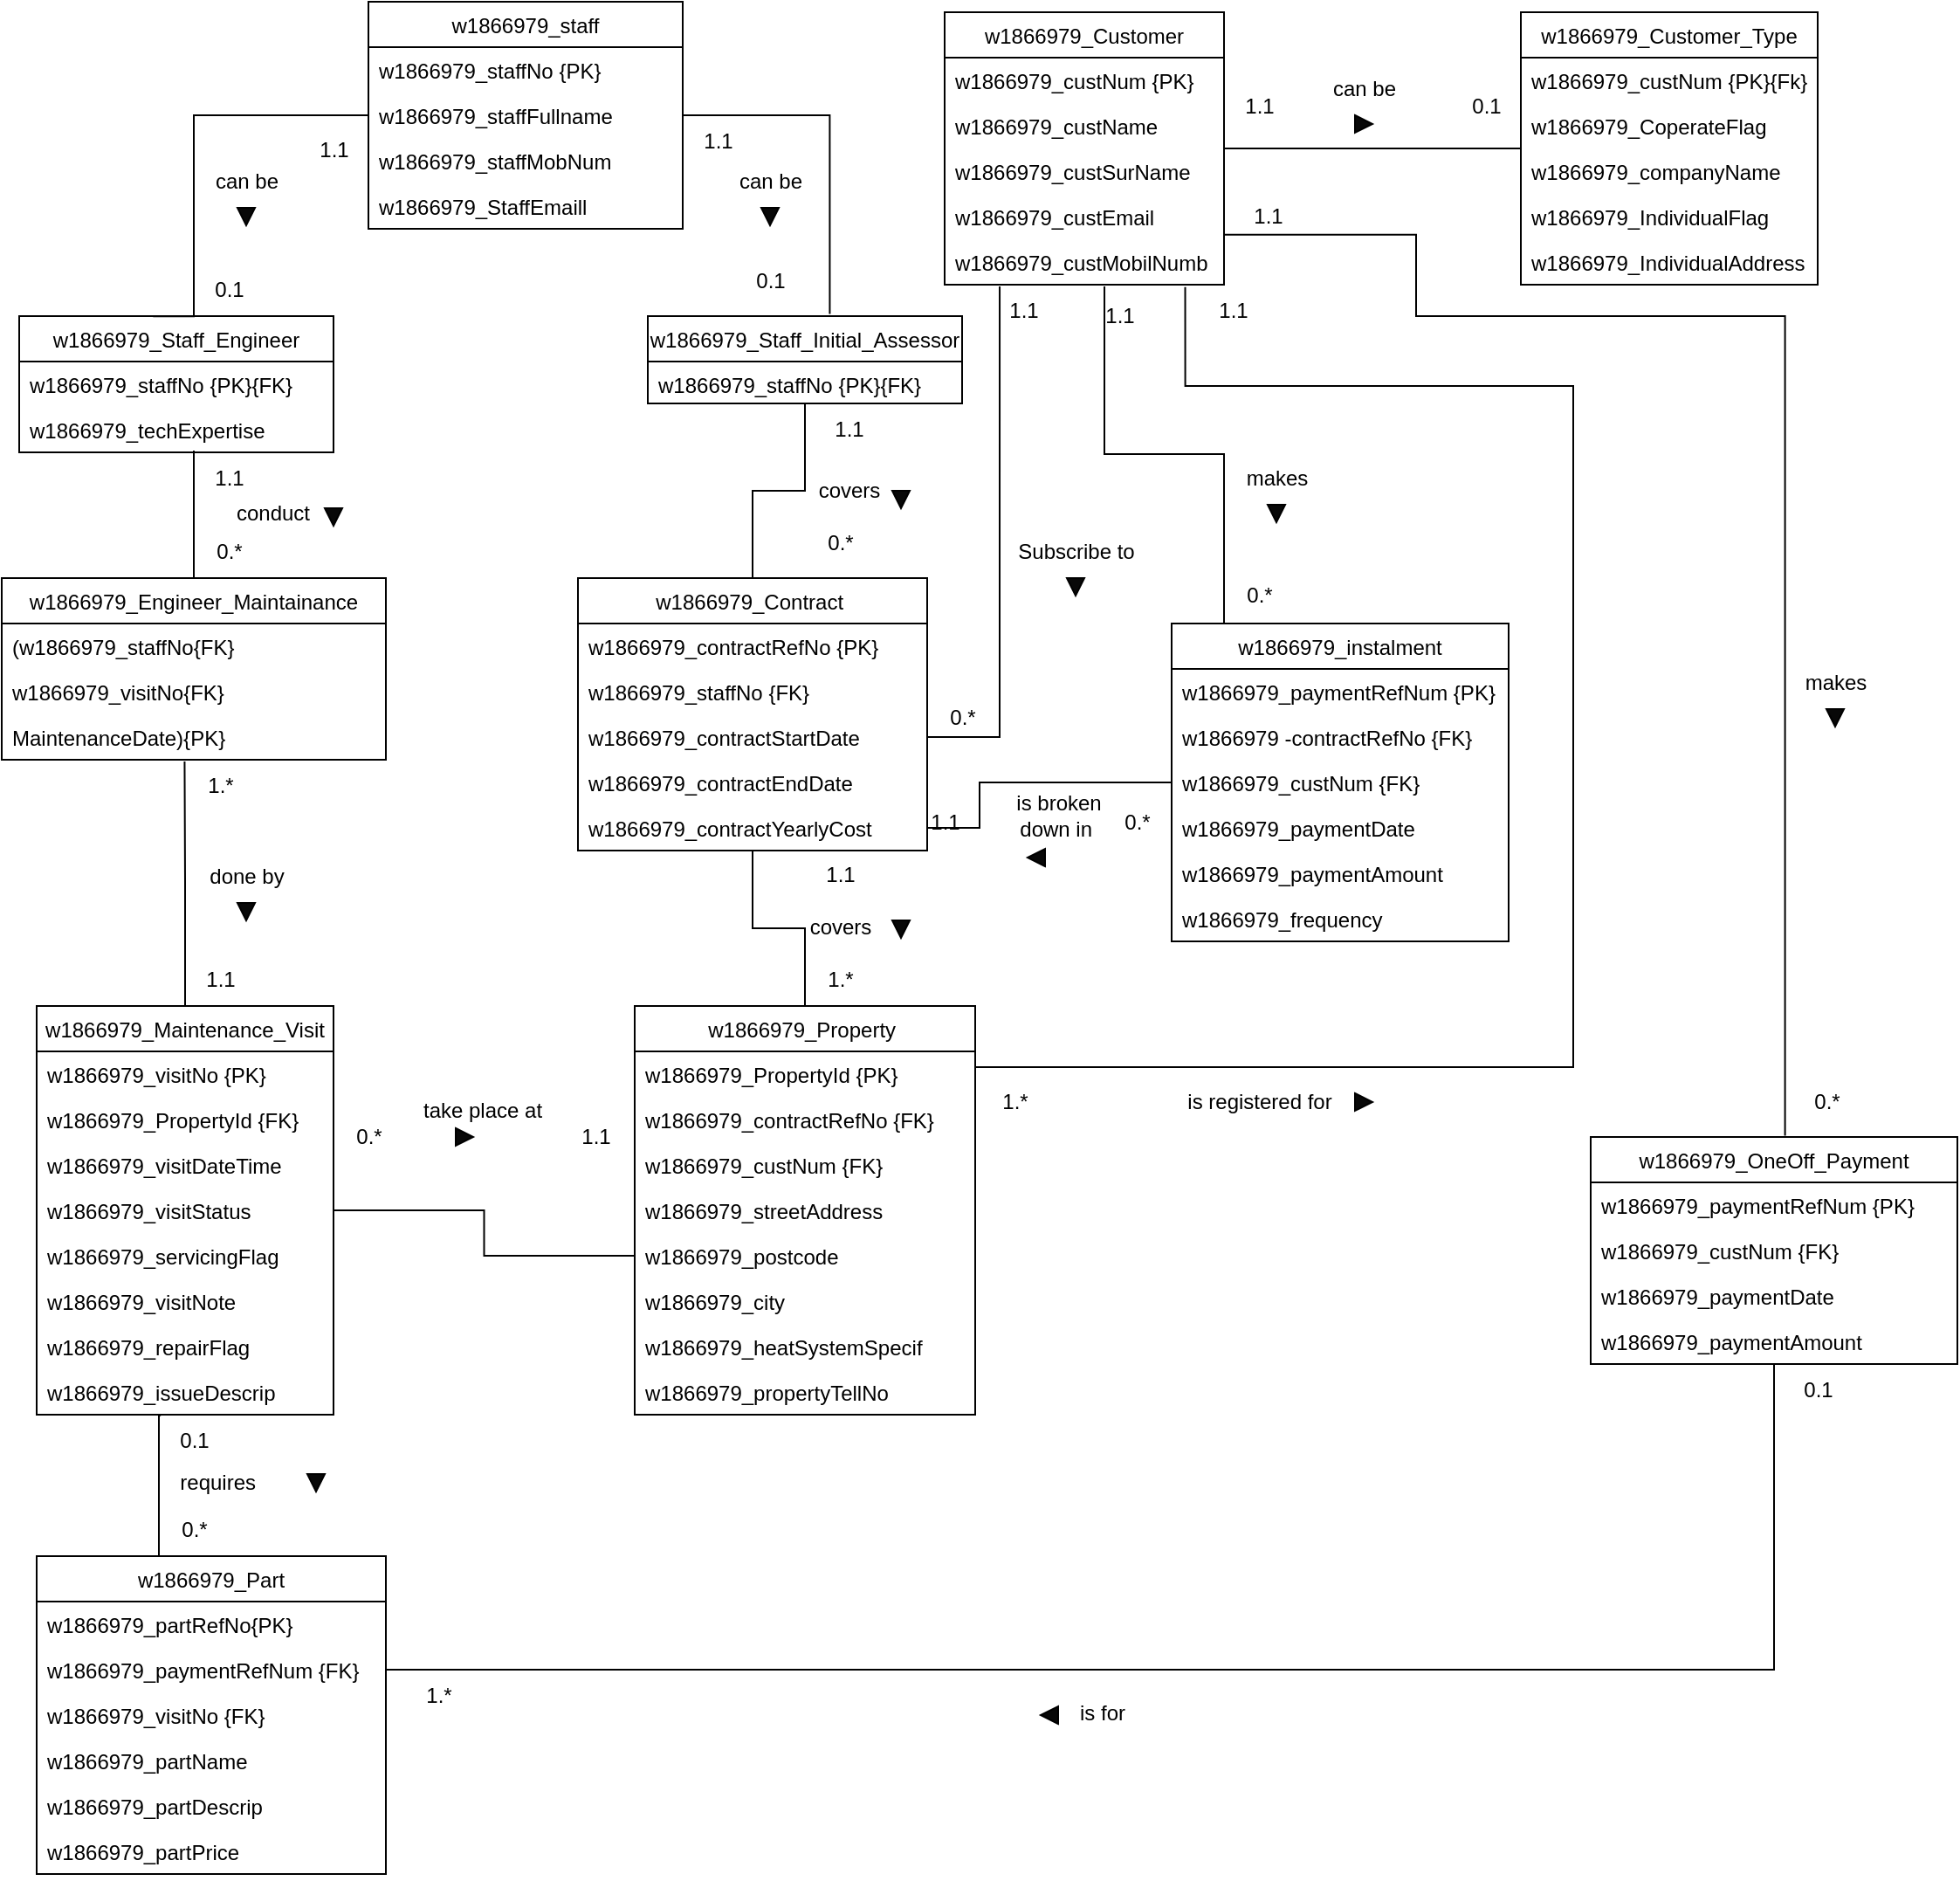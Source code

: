 <mxfile version="20.6.0" type="device"><diagram id="TfgrGAOmW6jr2GN5KwHw" name="Page-1"><mxGraphModel dx="2178" dy="877" grid="1" gridSize="10" guides="1" tooltips="1" connect="1" arrows="1" fold="1" page="1" pageScale="1" pageWidth="827" pageHeight="1169" math="0" shadow="0"><root><mxCell id="0"/><mxCell id="1" parent="0"/><mxCell id="nK0P45i9EOZXYgQZ4om1-2" style="edgeStyle=orthogonalEdgeStyle;rounded=0;orthogonalLoop=1;jettySize=auto;html=1;entryX=0.476;entryY=1.038;entryDx=0;entryDy=0;entryPerimeter=0;endArrow=none;endFill=0;" parent="1" source="CgCqB4jyni0pgQpTRqDV-1" target="CgCqB4jyni0pgQpTRqDV-98" edge="1"><mxGeometry relative="1" as="geometry"/></mxCell><mxCell id="CgCqB4jyni0pgQpTRqDV-1" value="w1866979_Maintenance_Visit" style="swimlane;fontStyle=0;childLayout=stackLayout;horizontal=1;startSize=26;fillColor=none;horizontalStack=0;resizeParent=1;resizeParentMax=0;resizeLast=0;collapsible=1;marginBottom=0;" parent="1" vertex="1"><mxGeometry x="-190" y="585" width="170" height="234" as="geometry"/></mxCell><mxCell id="CgCqB4jyni0pgQpTRqDV-2" value="w1866979_visitNo {PK}" style="text;strokeColor=none;fillColor=none;align=left;verticalAlign=top;spacingLeft=4;spacingRight=4;overflow=hidden;rotatable=0;points=[[0,0.5],[1,0.5]];portConstraint=eastwest;" parent="CgCqB4jyni0pgQpTRqDV-1" vertex="1"><mxGeometry y="26" width="170" height="26" as="geometry"/></mxCell><mxCell id="Cml2KbgTJO0HUMIlsfVi-11" value="w1866979_PropertyId {FK}" style="text;strokeColor=none;fillColor=none;align=left;verticalAlign=top;spacingLeft=4;spacingRight=4;overflow=hidden;rotatable=0;points=[[0,0.5],[1,0.5]];portConstraint=eastwest;" vertex="1" parent="CgCqB4jyni0pgQpTRqDV-1"><mxGeometry y="52" width="170" height="26" as="geometry"/></mxCell><mxCell id="CgCqB4jyni0pgQpTRqDV-3" value="w1866979_visitDateTime" style="text;strokeColor=none;fillColor=none;align=left;verticalAlign=top;spacingLeft=4;spacingRight=4;overflow=hidden;rotatable=0;points=[[0,0.5],[1,0.5]];portConstraint=eastwest;" parent="CgCqB4jyni0pgQpTRqDV-1" vertex="1"><mxGeometry y="78" width="170" height="26" as="geometry"/></mxCell><mxCell id="CgCqB4jyni0pgQpTRqDV-4" value="w1866979_visitStatus" style="text;strokeColor=none;fillColor=none;align=left;verticalAlign=top;spacingLeft=4;spacingRight=4;overflow=hidden;rotatable=0;points=[[0,0.5],[1,0.5]];portConstraint=eastwest;" parent="CgCqB4jyni0pgQpTRqDV-1" vertex="1"><mxGeometry y="104" width="170" height="26" as="geometry"/></mxCell><mxCell id="CgCqB4jyni0pgQpTRqDV-6" value="w1866979_servicingFlag" style="text;strokeColor=none;fillColor=none;align=left;verticalAlign=top;spacingLeft=4;spacingRight=4;overflow=hidden;rotatable=0;points=[[0,0.5],[1,0.5]];portConstraint=eastwest;" parent="CgCqB4jyni0pgQpTRqDV-1" vertex="1"><mxGeometry y="130" width="170" height="26" as="geometry"/></mxCell><mxCell id="CgCqB4jyni0pgQpTRqDV-5" value="w1866979_visitNote" style="text;strokeColor=none;fillColor=none;align=left;verticalAlign=top;spacingLeft=4;spacingRight=4;overflow=hidden;rotatable=0;points=[[0,0.5],[1,0.5]];portConstraint=eastwest;" parent="CgCqB4jyni0pgQpTRqDV-1" vertex="1"><mxGeometry y="156" width="170" height="26" as="geometry"/></mxCell><mxCell id="CgCqB4jyni0pgQpTRqDV-7" value="w1866979_repairFlag" style="text;strokeColor=none;fillColor=none;align=left;verticalAlign=top;spacingLeft=4;spacingRight=4;overflow=hidden;rotatable=0;points=[[0,0.5],[1,0.5]];portConstraint=eastwest;" parent="CgCqB4jyni0pgQpTRqDV-1" vertex="1"><mxGeometry y="182" width="170" height="26" as="geometry"/></mxCell><mxCell id="CgCqB4jyni0pgQpTRqDV-9" value="w1866979_issueDescrip" style="text;strokeColor=none;fillColor=none;align=left;verticalAlign=top;spacingLeft=4;spacingRight=4;overflow=hidden;rotatable=0;points=[[0,0.5],[1,0.5]];portConstraint=eastwest;" parent="CgCqB4jyni0pgQpTRqDV-1" vertex="1"><mxGeometry y="208" width="170" height="26" as="geometry"/></mxCell><mxCell id="CgCqB4jyni0pgQpTRqDV-10" value="w1866979_Customer_Type" style="swimlane;fontStyle=0;childLayout=stackLayout;horizontal=1;startSize=26;fillColor=none;horizontalStack=0;resizeParent=1;resizeParentMax=0;resizeLast=0;collapsible=1;marginBottom=0;" parent="1" vertex="1"><mxGeometry x="660" y="16" width="170" height="156" as="geometry"/></mxCell><mxCell id="CgCqB4jyni0pgQpTRqDV-20" value="w1866979_custNum {PK}{Fk}" style="text;strokeColor=none;fillColor=none;align=left;verticalAlign=top;spacingLeft=4;spacingRight=4;overflow=hidden;rotatable=0;points=[[0,0.5],[1,0.5]];portConstraint=eastwest;" parent="CgCqB4jyni0pgQpTRqDV-10" vertex="1"><mxGeometry y="26" width="170" height="26" as="geometry"/></mxCell><mxCell id="CgCqB4jyni0pgQpTRqDV-11" value="w1866979_CoperateFlag" style="text;strokeColor=none;fillColor=none;align=left;verticalAlign=top;spacingLeft=4;spacingRight=4;overflow=hidden;rotatable=0;points=[[0,0.5],[1,0.5]];portConstraint=eastwest;" parent="CgCqB4jyni0pgQpTRqDV-10" vertex="1"><mxGeometry y="52" width="170" height="26" as="geometry"/></mxCell><mxCell id="CgCqB4jyni0pgQpTRqDV-12" value="w1866979_companyName" style="text;strokeColor=none;fillColor=none;align=left;verticalAlign=top;spacingLeft=4;spacingRight=4;overflow=hidden;rotatable=0;points=[[0,0.5],[1,0.5]];portConstraint=eastwest;" parent="CgCqB4jyni0pgQpTRqDV-10" vertex="1"><mxGeometry y="78" width="170" height="26" as="geometry"/></mxCell><mxCell id="CgCqB4jyni0pgQpTRqDV-13" value="w1866979_IndividualFlag" style="text;strokeColor=none;fillColor=none;align=left;verticalAlign=top;spacingLeft=4;spacingRight=4;overflow=hidden;rotatable=0;points=[[0,0.5],[1,0.5]];portConstraint=eastwest;" parent="CgCqB4jyni0pgQpTRqDV-10" vertex="1"><mxGeometry y="104" width="170" height="26" as="geometry"/></mxCell><mxCell id="CgCqB4jyni0pgQpTRqDV-21" value="w1866979_IndividualAddress" style="text;strokeColor=none;fillColor=none;align=left;verticalAlign=top;spacingLeft=4;spacingRight=4;overflow=hidden;rotatable=0;points=[[0,0.5],[1,0.5]];portConstraint=eastwest;" parent="CgCqB4jyni0pgQpTRqDV-10" vertex="1"><mxGeometry y="130" width="170" height="26" as="geometry"/></mxCell><mxCell id="nK0P45i9EOZXYgQZ4om1-5" style="edgeStyle=orthogonalEdgeStyle;rounded=0;orthogonalLoop=1;jettySize=auto;html=1;entryX=0.53;entryY=-0.006;entryDx=0;entryDy=0;entryPerimeter=0;endArrow=none;endFill=0;exitX=1.001;exitY=0.899;exitDx=0;exitDy=0;exitPerimeter=0;" parent="1" source="CgCqB4jyni0pgQpTRqDV-19" target="CgCqB4jyni0pgQpTRqDV-51" edge="1"><mxGeometry relative="1" as="geometry"><Array as="points"><mxPoint x="600" y="143"/><mxPoint x="600" y="190"/><mxPoint x="811" y="190"/></Array></mxGeometry></mxCell><mxCell id="CgCqB4jyni0pgQpTRqDV-14" value="w1866979_Customer" style="swimlane;fontStyle=0;childLayout=stackLayout;horizontal=1;startSize=26;fillColor=none;horizontalStack=0;resizeParent=1;resizeParentMax=0;resizeLast=0;collapsible=1;marginBottom=0;" parent="1" vertex="1"><mxGeometry x="330" y="16" width="160" height="156" as="geometry"/></mxCell><mxCell id="CgCqB4jyni0pgQpTRqDV-15" value="w1866979_custNum {PK}" style="text;strokeColor=none;fillColor=none;align=left;verticalAlign=top;spacingLeft=4;spacingRight=4;overflow=hidden;rotatable=0;points=[[0,0.5],[1,0.5]];portConstraint=eastwest;" parent="CgCqB4jyni0pgQpTRqDV-14" vertex="1"><mxGeometry y="26" width="160" height="26" as="geometry"/></mxCell><mxCell id="CgCqB4jyni0pgQpTRqDV-16" value="w1866979_custName" style="text;strokeColor=none;fillColor=none;align=left;verticalAlign=top;spacingLeft=4;spacingRight=4;overflow=hidden;rotatable=0;points=[[0,0.5],[1,0.5]];portConstraint=eastwest;" parent="CgCqB4jyni0pgQpTRqDV-14" vertex="1"><mxGeometry y="52" width="160" height="26" as="geometry"/></mxCell><mxCell id="CgCqB4jyni0pgQpTRqDV-17" value="w1866979_custSurName" style="text;strokeColor=none;fillColor=none;align=left;verticalAlign=top;spacingLeft=4;spacingRight=4;overflow=hidden;rotatable=0;points=[[0,0.5],[1,0.5]];portConstraint=eastwest;" parent="CgCqB4jyni0pgQpTRqDV-14" vertex="1"><mxGeometry y="78" width="160" height="26" as="geometry"/></mxCell><mxCell id="CgCqB4jyni0pgQpTRqDV-19" value="w1866979_custEmail" style="text;strokeColor=none;fillColor=none;align=left;verticalAlign=top;spacingLeft=4;spacingRight=4;overflow=hidden;rotatable=0;points=[[0,0.5],[1,0.5]];portConstraint=eastwest;" parent="CgCqB4jyni0pgQpTRqDV-14" vertex="1"><mxGeometry y="104" width="160" height="26" as="geometry"/></mxCell><mxCell id="CgCqB4jyni0pgQpTRqDV-18" value="w1866979_custMobilNumb" style="text;strokeColor=none;fillColor=none;align=left;verticalAlign=top;spacingLeft=4;spacingRight=4;overflow=hidden;rotatable=0;points=[[0,0.5],[1,0.5]];portConstraint=eastwest;" parent="CgCqB4jyni0pgQpTRqDV-14" vertex="1"><mxGeometry y="130" width="160" height="26" as="geometry"/></mxCell><mxCell id="CgCqB4jyni0pgQpTRqDV-22" value="" style="line;strokeWidth=1;fillColor=none;align=left;verticalAlign=middle;spacingTop=-1;spacingLeft=3;spacingRight=3;rotatable=0;labelPosition=right;points=[];portConstraint=eastwest;strokeColor=inherit;" parent="1" vertex="1"><mxGeometry x="490" y="90" width="170" height="8" as="geometry"/></mxCell><mxCell id="Cml2KbgTJO0HUMIlsfVi-1" style="edgeStyle=orthogonalEdgeStyle;rounded=0;orthogonalLoop=1;jettySize=auto;html=1;endArrow=none;endFill=0;" edge="1" parent="1" source="CgCqB4jyni0pgQpTRqDV-23" target="CgCqB4jyni0pgQpTRqDV-70"><mxGeometry relative="1" as="geometry"/></mxCell><mxCell id="CgCqB4jyni0pgQpTRqDV-23" value="w1866979_Staff_Initial_Assessor" style="swimlane;fontStyle=0;childLayout=stackLayout;horizontal=1;startSize=26;fillColor=none;horizontalStack=0;resizeParent=1;resizeParentMax=0;resizeLast=0;collapsible=1;marginBottom=0;" parent="1" vertex="1"><mxGeometry x="160" y="190" width="180" height="50" as="geometry"/></mxCell><mxCell id="CgCqB4jyni0pgQpTRqDV-25" value="w1866979_staffNo {PK}{FK}" style="text;strokeColor=none;fillColor=none;align=left;verticalAlign=top;spacingLeft=4;spacingRight=4;overflow=hidden;rotatable=0;points=[[0,0.5],[1,0.5]];portConstraint=eastwest;" parent="CgCqB4jyni0pgQpTRqDV-23" vertex="1"><mxGeometry y="26" width="180" height="24" as="geometry"/></mxCell><mxCell id="CgCqB4jyni0pgQpTRqDV-39" value="w1866979_Staff_Engineer" style="swimlane;fontStyle=0;childLayout=stackLayout;horizontal=1;startSize=26;fillColor=none;horizontalStack=0;resizeParent=1;resizeParentMax=0;resizeLast=0;collapsible=1;marginBottom=0;" parent="1" vertex="1"><mxGeometry x="-200" y="190" width="180" height="78" as="geometry"/></mxCell><mxCell id="CgCqB4jyni0pgQpTRqDV-40" value="w1866979_staffNo {PK}{FK}" style="text;strokeColor=none;fillColor=none;align=left;verticalAlign=top;spacingLeft=4;spacingRight=4;overflow=hidden;rotatable=0;points=[[0,0.5],[1,0.5]];portConstraint=eastwest;" parent="CgCqB4jyni0pgQpTRqDV-39" vertex="1"><mxGeometry y="26" width="180" height="26" as="geometry"/></mxCell><mxCell id="CgCqB4jyni0pgQpTRqDV-41" value="w1866979_techExpertise" style="text;strokeColor=none;fillColor=none;align=left;verticalAlign=top;spacingLeft=4;spacingRight=4;overflow=hidden;rotatable=0;points=[[0,0.5],[1,0.5]];portConstraint=eastwest;" parent="CgCqB4jyni0pgQpTRqDV-39" vertex="1"><mxGeometry y="52" width="180" height="26" as="geometry"/></mxCell><mxCell id="CgCqB4jyni0pgQpTRqDV-61" style="edgeStyle=orthogonalEdgeStyle;rounded=0;orthogonalLoop=1;jettySize=auto;html=1;entryX=0.426;entryY=0.001;entryDx=0;entryDy=0;entryPerimeter=0;endArrow=none;endFill=0;" parent="1" source="CgCqB4jyni0pgQpTRqDV-43" target="CgCqB4jyni0pgQpTRqDV-39" edge="1"><mxGeometry relative="1" as="geometry"><Array as="points"><mxPoint x="-100" y="75"/><mxPoint x="-100" y="190"/></Array></mxGeometry></mxCell><mxCell id="CgCqB4jyni0pgQpTRqDV-43" value="w1866979_staff" style="swimlane;fontStyle=0;childLayout=stackLayout;horizontal=1;startSize=26;fillColor=none;horizontalStack=0;resizeParent=1;resizeParentMax=0;resizeLast=0;collapsible=1;marginBottom=0;" parent="1" vertex="1"><mxGeometry y="10" width="180" height="130" as="geometry"/></mxCell><mxCell id="CgCqB4jyni0pgQpTRqDV-44" value="w1866979_staffNo {PK}" style="text;strokeColor=none;fillColor=none;align=left;verticalAlign=top;spacingLeft=4;spacingRight=4;overflow=hidden;rotatable=0;points=[[0,0.5],[1,0.5]];portConstraint=eastwest;" parent="CgCqB4jyni0pgQpTRqDV-43" vertex="1"><mxGeometry y="26" width="180" height="26" as="geometry"/></mxCell><mxCell id="CgCqB4jyni0pgQpTRqDV-45" value="w1866979_staffFullname" style="text;strokeColor=none;fillColor=none;align=left;verticalAlign=top;spacingLeft=4;spacingRight=4;overflow=hidden;rotatable=0;points=[[0,0.5],[1,0.5]];portConstraint=eastwest;" parent="CgCqB4jyni0pgQpTRqDV-43" vertex="1"><mxGeometry y="52" width="180" height="26" as="geometry"/></mxCell><mxCell id="CgCqB4jyni0pgQpTRqDV-46" value="w1866979_staffMobNum" style="text;strokeColor=none;fillColor=none;align=left;verticalAlign=top;spacingLeft=4;spacingRight=4;overflow=hidden;rotatable=0;points=[[0,0.5],[1,0.5]];portConstraint=eastwest;" parent="CgCqB4jyni0pgQpTRqDV-43" vertex="1"><mxGeometry y="78" width="180" height="26" as="geometry"/></mxCell><mxCell id="CgCqB4jyni0pgQpTRqDV-56" value="w1866979_StaffEmaill" style="text;strokeColor=none;fillColor=none;align=left;verticalAlign=top;spacingLeft=4;spacingRight=4;overflow=hidden;rotatable=0;points=[[0,0.5],[1,0.5]];portConstraint=eastwest;" parent="CgCqB4jyni0pgQpTRqDV-43" vertex="1"><mxGeometry y="104" width="180" height="26" as="geometry"/></mxCell><mxCell id="nK0P45i9EOZXYgQZ4om1-9" style="edgeStyle=orthogonalEdgeStyle;rounded=0;orthogonalLoop=1;jettySize=auto;html=1;entryX=0.572;entryY=1.038;entryDx=0;entryDy=0;entryPerimeter=0;endArrow=none;endFill=0;" parent="1" source="CgCqB4jyni0pgQpTRqDV-47" target="CgCqB4jyni0pgQpTRqDV-18" edge="1"><mxGeometry relative="1" as="geometry"><Array as="points"><mxPoint x="490" y="269"/><mxPoint x="421" y="269"/></Array></mxGeometry></mxCell><mxCell id="CgCqB4jyni0pgQpTRqDV-47" value="w1866979_instalment" style="swimlane;fontStyle=0;childLayout=stackLayout;horizontal=1;startSize=26;fillColor=none;horizontalStack=0;resizeParent=1;resizeParentMax=0;resizeLast=0;collapsible=1;marginBottom=0;" parent="1" vertex="1"><mxGeometry x="460" y="366" width="193" height="182" as="geometry"/></mxCell><mxCell id="CgCqB4jyni0pgQpTRqDV-48" value="w1866979_paymentRefNum {PK}" style="text;strokeColor=none;fillColor=none;align=left;verticalAlign=top;spacingLeft=4;spacingRight=4;overflow=hidden;rotatable=0;points=[[0,0.5],[1,0.5]];portConstraint=eastwest;" parent="CgCqB4jyni0pgQpTRqDV-47" vertex="1"><mxGeometry y="26" width="193" height="26" as="geometry"/></mxCell><mxCell id="Cml2KbgTJO0HUMIlsfVi-8" value="w1866979 -contractRefNo {FK}" style="text;strokeColor=none;fillColor=none;align=left;verticalAlign=top;spacingLeft=4;spacingRight=4;overflow=hidden;rotatable=0;points=[[0,0.5],[1,0.5]];portConstraint=eastwest;" vertex="1" parent="CgCqB4jyni0pgQpTRqDV-47"><mxGeometry y="52" width="193" height="26" as="geometry"/></mxCell><mxCell id="Cml2KbgTJO0HUMIlsfVi-9" value="w1866979_custNum {FK}" style="text;strokeColor=none;fillColor=none;align=left;verticalAlign=top;spacingLeft=4;spacingRight=4;overflow=hidden;rotatable=0;points=[[0,0.5],[1,0.5]];portConstraint=eastwest;" vertex="1" parent="CgCqB4jyni0pgQpTRqDV-47"><mxGeometry y="78" width="193" height="26" as="geometry"/></mxCell><mxCell id="CgCqB4jyni0pgQpTRqDV-49" value="w1866979_paymentDate" style="text;strokeColor=none;fillColor=none;align=left;verticalAlign=top;spacingLeft=4;spacingRight=4;overflow=hidden;rotatable=0;points=[[0,0.5],[1,0.5]];portConstraint=eastwest;" parent="CgCqB4jyni0pgQpTRqDV-47" vertex="1"><mxGeometry y="104" width="193" height="26" as="geometry"/></mxCell><mxCell id="CgCqB4jyni0pgQpTRqDV-50" value="w1866979_paymentAmount" style="text;strokeColor=none;fillColor=none;align=left;verticalAlign=top;spacingLeft=4;spacingRight=4;overflow=hidden;rotatable=0;points=[[0,0.5],[1,0.5]];portConstraint=eastwest;" parent="CgCqB4jyni0pgQpTRqDV-47" vertex="1"><mxGeometry y="130" width="193" height="26" as="geometry"/></mxCell><mxCell id="CgCqB4jyni0pgQpTRqDV-55" value="w1866979_frequency" style="text;strokeColor=none;fillColor=none;align=left;verticalAlign=top;spacingLeft=4;spacingRight=4;overflow=hidden;rotatable=0;points=[[0,0.5],[1,0.5]];portConstraint=eastwest;" parent="CgCqB4jyni0pgQpTRqDV-47" vertex="1"><mxGeometry y="156" width="193" height="26" as="geometry"/></mxCell><mxCell id="CgCqB4jyni0pgQpTRqDV-51" value="w1866979_OneOff_Payment" style="swimlane;fontStyle=0;childLayout=stackLayout;horizontal=1;startSize=26;fillColor=none;horizontalStack=0;resizeParent=1;resizeParentMax=0;resizeLast=0;collapsible=1;marginBottom=0;" parent="1" vertex="1"><mxGeometry x="700" y="660" width="210" height="130" as="geometry"/></mxCell><mxCell id="CgCqB4jyni0pgQpTRqDV-52" value="w1866979_paymentRefNum {PK}" style="text;strokeColor=none;fillColor=none;align=left;verticalAlign=top;spacingLeft=4;spacingRight=4;overflow=hidden;rotatable=0;points=[[0,0.5],[1,0.5]];portConstraint=eastwest;" parent="CgCqB4jyni0pgQpTRqDV-51" vertex="1"><mxGeometry y="26" width="210" height="26" as="geometry"/></mxCell><mxCell id="nK0P45i9EOZXYgQZ4om1-39" value="w1866979_custNum {FK}" style="text;strokeColor=none;fillColor=none;align=left;verticalAlign=top;spacingLeft=4;spacingRight=4;overflow=hidden;rotatable=0;points=[[0,0.5],[1,0.5]];portConstraint=eastwest;" parent="CgCqB4jyni0pgQpTRqDV-51" vertex="1"><mxGeometry y="52" width="210" height="26" as="geometry"/></mxCell><mxCell id="CgCqB4jyni0pgQpTRqDV-53" value="w1866979_paymentDate" style="text;strokeColor=none;fillColor=none;align=left;verticalAlign=top;spacingLeft=4;spacingRight=4;overflow=hidden;rotatable=0;points=[[0,0.5],[1,0.5]];portConstraint=eastwest;" parent="CgCqB4jyni0pgQpTRqDV-51" vertex="1"><mxGeometry y="78" width="210" height="26" as="geometry"/></mxCell><mxCell id="CgCqB4jyni0pgQpTRqDV-54" value="w1866979_paymentAmount" style="text;strokeColor=none;fillColor=none;align=left;verticalAlign=top;spacingLeft=4;spacingRight=4;overflow=hidden;rotatable=0;points=[[0,0.5],[1,0.5]];portConstraint=eastwest;" parent="CgCqB4jyni0pgQpTRqDV-51" vertex="1"><mxGeometry y="104" width="210" height="26" as="geometry"/></mxCell><mxCell id="CgCqB4jyni0pgQpTRqDV-60" style="edgeStyle=orthogonalEdgeStyle;rounded=0;orthogonalLoop=1;jettySize=auto;html=1;entryX=0.579;entryY=-0.025;entryDx=0;entryDy=0;entryPerimeter=0;endArrow=none;endFill=0;" parent="1" source="CgCqB4jyni0pgQpTRqDV-45" target="CgCqB4jyni0pgQpTRqDV-23" edge="1"><mxGeometry relative="1" as="geometry"/></mxCell><mxCell id="CgCqB4jyni0pgQpTRqDV-70" value="w1866979_Contract " style="swimlane;fontStyle=0;childLayout=stackLayout;horizontal=1;startSize=26;fillColor=none;horizontalStack=0;resizeParent=1;resizeParentMax=0;resizeLast=0;collapsible=1;marginBottom=0;" parent="1" vertex="1"><mxGeometry x="120" y="340" width="200" height="156" as="geometry"/></mxCell><mxCell id="CgCqB4jyni0pgQpTRqDV-71" value="w1866979_contractRefNo {PK}" style="text;strokeColor=none;fillColor=none;align=left;verticalAlign=top;spacingLeft=4;spacingRight=4;overflow=hidden;rotatable=0;points=[[0,0.5],[1,0.5]];portConstraint=eastwest;" parent="CgCqB4jyni0pgQpTRqDV-70" vertex="1"><mxGeometry y="26" width="200" height="26" as="geometry"/></mxCell><mxCell id="nK0P45i9EOZXYgQZ4om1-84" value="w1866979_staffNo {FK}" style="text;strokeColor=none;fillColor=none;align=left;verticalAlign=top;spacingLeft=4;spacingRight=4;overflow=hidden;rotatable=0;points=[[0,0.5],[1,0.5]];portConstraint=eastwest;" parent="CgCqB4jyni0pgQpTRqDV-70" vertex="1"><mxGeometry y="52" width="200" height="26" as="geometry"/></mxCell><mxCell id="CgCqB4jyni0pgQpTRqDV-72" value="w1866979_contractStartDate" style="text;strokeColor=none;fillColor=none;align=left;verticalAlign=top;spacingLeft=4;spacingRight=4;overflow=hidden;rotatable=0;points=[[0,0.5],[1,0.5]];portConstraint=eastwest;" parent="CgCqB4jyni0pgQpTRqDV-70" vertex="1"><mxGeometry y="78" width="200" height="26" as="geometry"/></mxCell><mxCell id="CgCqB4jyni0pgQpTRqDV-73" value="w1866979_contractEndDate" style="text;strokeColor=none;fillColor=none;align=left;verticalAlign=top;spacingLeft=4;spacingRight=4;overflow=hidden;rotatable=0;points=[[0,0.5],[1,0.5]];portConstraint=eastwest;" parent="CgCqB4jyni0pgQpTRqDV-70" vertex="1"><mxGeometry y="104" width="200" height="26" as="geometry"/></mxCell><mxCell id="CgCqB4jyni0pgQpTRqDV-75" value="w1866979_contractYearlyCost" style="text;strokeColor=none;fillColor=none;align=left;verticalAlign=top;spacingLeft=4;spacingRight=4;overflow=hidden;rotatable=0;points=[[0,0.5],[1,0.5]];portConstraint=eastwest;" parent="CgCqB4jyni0pgQpTRqDV-70" vertex="1"><mxGeometry y="130" width="200" height="26" as="geometry"/></mxCell><mxCell id="CgCqB4jyni0pgQpTRqDV-85" style="edgeStyle=orthogonalEdgeStyle;rounded=0;orthogonalLoop=1;jettySize=auto;html=1;entryX=0.5;entryY=1;entryDx=0;entryDy=0;endArrow=none;endFill=0;" parent="1" source="CgCqB4jyni0pgQpTRqDV-77" target="CgCqB4jyni0pgQpTRqDV-70" edge="1"><mxGeometry relative="1" as="geometry"/></mxCell><mxCell id="CgCqB4jyni0pgQpTRqDV-77" value="w1866979_Property " style="swimlane;fontStyle=0;childLayout=stackLayout;horizontal=1;startSize=26;fillColor=none;horizontalStack=0;resizeParent=1;resizeParentMax=0;resizeLast=0;collapsible=1;marginBottom=0;" parent="1" vertex="1"><mxGeometry x="152.5" y="585" width="195" height="234" as="geometry"/></mxCell><mxCell id="CgCqB4jyni0pgQpTRqDV-78" value="w1866979_PropertyId {PK}" style="text;strokeColor=none;fillColor=none;align=left;verticalAlign=top;spacingLeft=4;spacingRight=4;overflow=hidden;rotatable=0;points=[[0,0.5],[1,0.5]];portConstraint=eastwest;" parent="CgCqB4jyni0pgQpTRqDV-77" vertex="1"><mxGeometry y="26" width="195" height="26" as="geometry"/></mxCell><mxCell id="nK0P45i9EOZXYgQZ4om1-83" value="w1866979_contractRefNo {FK}" style="text;strokeColor=none;fillColor=none;align=left;verticalAlign=top;spacingLeft=4;spacingRight=4;overflow=hidden;rotatable=0;points=[[0,0.5],[1,0.5]];portConstraint=eastwest;" parent="CgCqB4jyni0pgQpTRqDV-77" vertex="1"><mxGeometry y="52" width="195" height="26" as="geometry"/></mxCell><mxCell id="Cml2KbgTJO0HUMIlsfVi-10" value="w1866979_custNum {FK}" style="text;strokeColor=none;fillColor=none;align=left;verticalAlign=top;spacingLeft=4;spacingRight=4;overflow=hidden;rotatable=0;points=[[0,0.5],[1,0.5]];portConstraint=eastwest;" vertex="1" parent="CgCqB4jyni0pgQpTRqDV-77"><mxGeometry y="78" width="195" height="26" as="geometry"/></mxCell><mxCell id="CgCqB4jyni0pgQpTRqDV-79" value="w1866979_streetAddress" style="text;strokeColor=none;fillColor=none;align=left;verticalAlign=top;spacingLeft=4;spacingRight=4;overflow=hidden;rotatable=0;points=[[0,0.5],[1,0.5]];portConstraint=eastwest;" parent="CgCqB4jyni0pgQpTRqDV-77" vertex="1"><mxGeometry y="104" width="195" height="26" as="geometry"/></mxCell><mxCell id="CgCqB4jyni0pgQpTRqDV-80" value="w1866979_postcode" style="text;strokeColor=none;fillColor=none;align=left;verticalAlign=top;spacingLeft=4;spacingRight=4;overflow=hidden;rotatable=0;points=[[0,0.5],[1,0.5]];portConstraint=eastwest;" parent="CgCqB4jyni0pgQpTRqDV-77" vertex="1"><mxGeometry y="130" width="195" height="26" as="geometry"/></mxCell><mxCell id="CgCqB4jyni0pgQpTRqDV-81" value="w1866979_city" style="text;strokeColor=none;fillColor=none;align=left;verticalAlign=top;spacingLeft=4;spacingRight=4;overflow=hidden;rotatable=0;points=[[0,0.5],[1,0.5]];portConstraint=eastwest;" parent="CgCqB4jyni0pgQpTRqDV-77" vertex="1"><mxGeometry y="156" width="195" height="26" as="geometry"/></mxCell><mxCell id="CgCqB4jyni0pgQpTRqDV-83" value="w1866979_heatSystemSpecif" style="text;strokeColor=none;fillColor=none;align=left;verticalAlign=top;spacingLeft=4;spacingRight=4;overflow=hidden;rotatable=0;points=[[0,0.5],[1,0.5]];portConstraint=eastwest;" parent="CgCqB4jyni0pgQpTRqDV-77" vertex="1"><mxGeometry y="182" width="195" height="26" as="geometry"/></mxCell><mxCell id="CgCqB4jyni0pgQpTRqDV-82" value="w1866979_propertyTellNo" style="text;strokeColor=none;fillColor=none;align=left;verticalAlign=top;spacingLeft=4;spacingRight=4;overflow=hidden;rotatable=0;points=[[0,0.5],[1,0.5]];portConstraint=eastwest;" parent="CgCqB4jyni0pgQpTRqDV-77" vertex="1"><mxGeometry y="208" width="195" height="26" as="geometry"/></mxCell><mxCell id="nK0P45i9EOZXYgQZ4om1-28" style="edgeStyle=orthogonalEdgeStyle;rounded=0;orthogonalLoop=1;jettySize=auto;html=1;entryX=0.418;entryY=1.014;entryDx=0;entryDy=0;entryPerimeter=0;endArrow=none;endFill=0;" parent="1" source="CgCqB4jyni0pgQpTRqDV-87" target="CgCqB4jyni0pgQpTRqDV-9" edge="1"><mxGeometry relative="1" as="geometry"><Array as="points"><mxPoint x="-120" y="819"/></Array></mxGeometry></mxCell><mxCell id="CgCqB4jyni0pgQpTRqDV-87" value="w1866979_Part" style="swimlane;fontStyle=0;childLayout=stackLayout;horizontal=1;startSize=26;fillColor=none;horizontalStack=0;resizeParent=1;resizeParentMax=0;resizeLast=0;collapsible=1;marginBottom=0;" parent="1" vertex="1"><mxGeometry x="-190" y="900" width="200" height="182" as="geometry"/></mxCell><mxCell id="CgCqB4jyni0pgQpTRqDV-88" value="w1866979_partRefNo{PK}" style="text;strokeColor=none;fillColor=none;align=left;verticalAlign=top;spacingLeft=4;spacingRight=4;overflow=hidden;rotatable=0;points=[[0,0.5],[1,0.5]];portConstraint=eastwest;" parent="CgCqB4jyni0pgQpTRqDV-87" vertex="1"><mxGeometry y="26" width="200" height="26" as="geometry"/></mxCell><mxCell id="nK0P45i9EOZXYgQZ4om1-27" value="w1866979_paymentRefNum {FK}" style="text;strokeColor=none;fillColor=none;align=left;verticalAlign=top;spacingLeft=4;spacingRight=4;overflow=hidden;rotatable=0;points=[[0,0.5],[1,0.5]];portConstraint=eastwest;" parent="CgCqB4jyni0pgQpTRqDV-87" vertex="1"><mxGeometry y="52" width="200" height="26" as="geometry"/></mxCell><mxCell id="nK0P45i9EOZXYgQZ4om1-29" value="w1866979_visitNo {FK}" style="text;strokeColor=none;fillColor=none;align=left;verticalAlign=top;spacingLeft=4;spacingRight=4;overflow=hidden;rotatable=0;points=[[0,0.5],[1,0.5]];portConstraint=eastwest;" parent="CgCqB4jyni0pgQpTRqDV-87" vertex="1"><mxGeometry y="78" width="200" height="26" as="geometry"/></mxCell><mxCell id="CgCqB4jyni0pgQpTRqDV-89" value="w1866979_partName " style="text;strokeColor=none;fillColor=none;align=left;verticalAlign=top;spacingLeft=4;spacingRight=4;overflow=hidden;rotatable=0;points=[[0,0.5],[1,0.5]];portConstraint=eastwest;" parent="CgCqB4jyni0pgQpTRqDV-87" vertex="1"><mxGeometry y="104" width="200" height="26" as="geometry"/></mxCell><mxCell id="CgCqB4jyni0pgQpTRqDV-90" value="w1866979_partDescrip" style="text;strokeColor=none;fillColor=none;align=left;verticalAlign=top;spacingLeft=4;spacingRight=4;overflow=hidden;rotatable=0;points=[[0,0.5],[1,0.5]];portConstraint=eastwest;" parent="CgCqB4jyni0pgQpTRqDV-87" vertex="1"><mxGeometry y="130" width="200" height="26" as="geometry"/></mxCell><mxCell id="CgCqB4jyni0pgQpTRqDV-91" value="w1866979_partPrice" style="text;strokeColor=none;fillColor=none;align=left;verticalAlign=top;spacingLeft=4;spacingRight=4;overflow=hidden;rotatable=0;points=[[0,0.5],[1,0.5]];portConstraint=eastwest;" parent="CgCqB4jyni0pgQpTRqDV-87" vertex="1"><mxGeometry y="156" width="200" height="26" as="geometry"/></mxCell><mxCell id="CgCqB4jyni0pgQpTRqDV-95" value="w1866979_Engineer_Maintainance" style="swimlane;fontStyle=0;childLayout=stackLayout;horizontal=1;startSize=26;fillColor=none;horizontalStack=0;resizeParent=1;resizeParentMax=0;resizeLast=0;collapsible=1;marginBottom=0;" parent="1" vertex="1"><mxGeometry x="-210" y="340" width="220" height="104" as="geometry"/></mxCell><mxCell id="CgCqB4jyni0pgQpTRqDV-96" value="(w1866979_staffNo{FK}" style="text;strokeColor=none;fillColor=none;align=left;verticalAlign=top;spacingLeft=4;spacingRight=4;overflow=hidden;rotatable=0;points=[[0,0.5],[1,0.5]];portConstraint=eastwest;" parent="CgCqB4jyni0pgQpTRqDV-95" vertex="1"><mxGeometry y="26" width="220" height="26" as="geometry"/></mxCell><mxCell id="CgCqB4jyni0pgQpTRqDV-97" value="w1866979_visitNo{FK}" style="text;strokeColor=none;fillColor=none;align=left;verticalAlign=top;spacingLeft=4;spacingRight=4;overflow=hidden;rotatable=0;points=[[0,0.5],[1,0.5]];portConstraint=eastwest;" parent="CgCqB4jyni0pgQpTRqDV-95" vertex="1"><mxGeometry y="52" width="220" height="26" as="geometry"/></mxCell><mxCell id="CgCqB4jyni0pgQpTRqDV-98" value="MaintenanceDate){PK}" style="text;strokeColor=none;fillColor=none;align=left;verticalAlign=top;spacingLeft=4;spacingRight=4;overflow=hidden;rotatable=0;points=[[0,0.5],[1,0.5]];portConstraint=eastwest;" parent="CgCqB4jyni0pgQpTRqDV-95" vertex="1"><mxGeometry y="78" width="220" height="26" as="geometry"/></mxCell><mxCell id="CgCqB4jyni0pgQpTRqDV-99" style="edgeStyle=orthogonalEdgeStyle;rounded=0;orthogonalLoop=1;jettySize=auto;html=1;entryX=0.409;entryY=0;entryDx=0;entryDy=0;endArrow=none;endFill=0;entryPerimeter=0;" parent="1" target="CgCqB4jyni0pgQpTRqDV-95" edge="1"><mxGeometry relative="1" as="geometry"><mxPoint x="-100" y="270" as="sourcePoint"/><Array as="points"><mxPoint x="-100" y="267"/><mxPoint x="-100" y="340"/></Array></mxGeometry></mxCell><mxCell id="nK0P45i9EOZXYgQZ4om1-7" style="edgeStyle=orthogonalEdgeStyle;rounded=0;orthogonalLoop=1;jettySize=auto;html=1;exitX=1;exitY=0.5;exitDx=0;exitDy=0;entryX=0.197;entryY=1.038;entryDx=0;entryDy=0;entryPerimeter=0;endArrow=none;endFill=0;" parent="1" source="CgCqB4jyni0pgQpTRqDV-72" target="CgCqB4jyni0pgQpTRqDV-18" edge="1"><mxGeometry relative="1" as="geometry"/></mxCell><mxCell id="nK0P45i9EOZXYgQZ4om1-8" style="edgeStyle=orthogonalEdgeStyle;rounded=0;orthogonalLoop=1;jettySize=auto;html=1;exitX=1;exitY=0.5;exitDx=0;exitDy=0;entryX=0;entryY=0.5;entryDx=0;entryDy=0;endArrow=none;endFill=0;" parent="1" source="CgCqB4jyni0pgQpTRqDV-75" target="CgCqB4jyni0pgQpTRqDV-50" edge="1"><mxGeometry relative="1" as="geometry"><Array as="points"><mxPoint x="350" y="483"/><mxPoint x="350" y="457"/></Array></mxGeometry></mxCell><mxCell id="nK0P45i9EOZXYgQZ4om1-11" style="edgeStyle=orthogonalEdgeStyle;rounded=0;orthogonalLoop=1;jettySize=auto;html=1;exitX=1;exitY=0.5;exitDx=0;exitDy=0;entryX=0.496;entryY=0.981;entryDx=0;entryDy=0;entryPerimeter=0;endArrow=none;endFill=0;" parent="1" source="CgCqB4jyni0pgQpTRqDV-89" target="CgCqB4jyni0pgQpTRqDV-54" edge="1"><mxGeometry relative="1" as="geometry"><Array as="points"><mxPoint x="10" y="965"/><mxPoint x="805" y="965"/><mxPoint x="805" y="790"/><mxPoint x="804" y="790"/></Array></mxGeometry></mxCell><mxCell id="nK0P45i9EOZXYgQZ4om1-12" value="1.1" style="text;html=1;align=center;verticalAlign=middle;resizable=0;points=[];autosize=1;strokeColor=none;fillColor=none;" parent="1" vertex="1"><mxGeometry x="-40" y="80" width="40" height="30" as="geometry"/></mxCell><mxCell id="nK0P45i9EOZXYgQZ4om1-13" value="0.1" style="text;html=1;align=center;verticalAlign=middle;resizable=0;points=[];autosize=1;strokeColor=none;fillColor=none;" parent="1" vertex="1"><mxGeometry x="-100" y="160" width="40" height="30" as="geometry"/></mxCell><mxCell id="nK0P45i9EOZXYgQZ4om1-14" value="can be" style="text;html=1;align=center;verticalAlign=middle;resizable=0;points=[];autosize=1;strokeColor=none;fillColor=none;" parent="1" vertex="1"><mxGeometry x="-100" y="98" width="60" height="30" as="geometry"/></mxCell><mxCell id="nK0P45i9EOZXYgQZ4om1-15" value="" style="verticalLabelPosition=bottom;verticalAlign=top;html=1;shape=mxgraph.basic.acute_triangle;dx=0.5;fillColor=#080808;direction=west;" parent="1" vertex="1"><mxGeometry x="-75" y="128" width="10" height="10" as="geometry"/></mxCell><mxCell id="nK0P45i9EOZXYgQZ4om1-19" value="1.1" style="text;html=1;align=center;verticalAlign=middle;resizable=0;points=[];autosize=1;strokeColor=none;fillColor=none;" parent="1" vertex="1"><mxGeometry x="-100" y="268" width="40" height="30" as="geometry"/></mxCell><mxCell id="nK0P45i9EOZXYgQZ4om1-20" value="0.*" style="text;html=1;align=center;verticalAlign=middle;resizable=0;points=[];autosize=1;strokeColor=none;fillColor=none;" parent="1" vertex="1"><mxGeometry x="-100" y="310" width="40" height="30" as="geometry"/></mxCell><mxCell id="nK0P45i9EOZXYgQZ4om1-21" value="conduct" style="text;html=1;align=center;verticalAlign=middle;resizable=0;points=[];autosize=1;strokeColor=none;fillColor=none;" parent="1" vertex="1"><mxGeometry x="-90" y="288" width="70" height="30" as="geometry"/></mxCell><mxCell id="nK0P45i9EOZXYgQZ4om1-22" value="1.*" style="text;html=1;align=center;verticalAlign=middle;resizable=0;points=[];autosize=1;strokeColor=none;fillColor=none;" parent="1" vertex="1"><mxGeometry x="-105" y="444" width="40" height="30" as="geometry"/></mxCell><mxCell id="nK0P45i9EOZXYgQZ4om1-23" value="1.1" style="text;html=1;align=center;verticalAlign=middle;resizable=0;points=[];autosize=1;strokeColor=none;fillColor=none;" parent="1" vertex="1"><mxGeometry x="-105" y="555" width="40" height="30" as="geometry"/></mxCell><mxCell id="nK0P45i9EOZXYgQZ4om1-24" value="done by" style="text;html=1;align=center;verticalAlign=middle;resizable=0;points=[];autosize=1;strokeColor=none;fillColor=none;" parent="1" vertex="1"><mxGeometry x="-105" y="496" width="70" height="30" as="geometry"/></mxCell><mxCell id="nK0P45i9EOZXYgQZ4om1-26" value="" style="verticalLabelPosition=bottom;verticalAlign=top;html=1;shape=mxgraph.basic.acute_triangle;dx=0.5;fillColor=#080808;direction=west;" parent="1" vertex="1"><mxGeometry x="-75" y="526" width="10" height="10" as="geometry"/></mxCell><mxCell id="nK0P45i9EOZXYgQZ4om1-30" value="0.1" style="text;html=1;align=center;verticalAlign=middle;resizable=0;points=[];autosize=1;strokeColor=none;fillColor=none;" parent="1" vertex="1"><mxGeometry x="-120" y="819" width="40" height="30" as="geometry"/></mxCell><mxCell id="nK0P45i9EOZXYgQZ4om1-31" value="0.*" style="text;html=1;align=center;verticalAlign=middle;resizable=0;points=[];autosize=1;strokeColor=none;fillColor=none;" parent="1" vertex="1"><mxGeometry x="-120" y="870" width="40" height="30" as="geometry"/></mxCell><mxCell id="nK0P45i9EOZXYgQZ4om1-32" value="requires&amp;nbsp;" style="text;html=1;align=center;verticalAlign=middle;resizable=0;points=[];autosize=1;strokeColor=none;fillColor=none;" parent="1" vertex="1"><mxGeometry x="-120" y="843" width="70" height="30" as="geometry"/></mxCell><mxCell id="nK0P45i9EOZXYgQZ4om1-33" value="" style="verticalLabelPosition=bottom;verticalAlign=top;html=1;shape=mxgraph.basic.acute_triangle;dx=0.5;fillColor=#080808;direction=west;" parent="1" vertex="1"><mxGeometry x="-35" y="853" width="10" height="10" as="geometry"/></mxCell><mxCell id="nK0P45i9EOZXYgQZ4om1-34" value="1.*" style="text;html=1;align=center;verticalAlign=middle;resizable=0;points=[];autosize=1;strokeColor=none;fillColor=none;" parent="1" vertex="1"><mxGeometry x="20" y="965" width="40" height="30" as="geometry"/></mxCell><mxCell id="nK0P45i9EOZXYgQZ4om1-35" value="is for" style="text;html=1;align=center;verticalAlign=middle;resizable=0;points=[];autosize=1;strokeColor=none;fillColor=none;" parent="1" vertex="1"><mxGeometry x="395" y="975" width="50" height="30" as="geometry"/></mxCell><mxCell id="nK0P45i9EOZXYgQZ4om1-36" value="" style="verticalLabelPosition=bottom;verticalAlign=top;html=1;shape=mxgraph.basic.acute_triangle;dx=0.5;fillColor=#080808;direction=north;" parent="1" vertex="1"><mxGeometry x="385" y="986" width="10" height="10" as="geometry"/></mxCell><mxCell id="nK0P45i9EOZXYgQZ4om1-37" value="0.1" style="text;html=1;align=center;verticalAlign=middle;resizable=0;points=[];autosize=1;strokeColor=none;fillColor=none;" parent="1" vertex="1"><mxGeometry x="810" y="790" width="40" height="30" as="geometry"/></mxCell><mxCell id="nK0P45i9EOZXYgQZ4om1-40" value="0.*" style="text;html=1;align=center;verticalAlign=middle;resizable=0;points=[];autosize=1;strokeColor=none;fillColor=none;" parent="1" vertex="1"><mxGeometry x="815" y="625" width="40" height="30" as="geometry"/></mxCell><mxCell id="nK0P45i9EOZXYgQZ4om1-41" value="makes" style="text;html=1;align=center;verticalAlign=middle;resizable=0;points=[];autosize=1;strokeColor=none;fillColor=none;" parent="1" vertex="1"><mxGeometry x="810" y="385" width="60" height="30" as="geometry"/></mxCell><mxCell id="nK0P45i9EOZXYgQZ4om1-42" value="" style="verticalLabelPosition=bottom;verticalAlign=top;html=1;shape=mxgraph.basic.acute_triangle;dx=0.5;fillColor=#080808;direction=west;" parent="1" vertex="1"><mxGeometry x="835" y="415" width="10" height="10" as="geometry"/></mxCell><mxCell id="nK0P45i9EOZXYgQZ4om1-43" value="1.1" style="text;html=1;align=center;verticalAlign=middle;resizable=0;points=[];autosize=1;strokeColor=none;fillColor=none;" parent="1" vertex="1"><mxGeometry x="495" y="118" width="40" height="30" as="geometry"/></mxCell><mxCell id="nK0P45i9EOZXYgQZ4om1-44" value="0.*" style="text;html=1;align=center;verticalAlign=middle;resizable=0;points=[];autosize=1;strokeColor=none;fillColor=none;" parent="1" vertex="1"><mxGeometry x="320" y="405" width="40" height="30" as="geometry"/></mxCell><mxCell id="nK0P45i9EOZXYgQZ4om1-45" value="1.1" style="text;html=1;align=center;verticalAlign=middle;resizable=0;points=[];autosize=1;strokeColor=none;fillColor=none;" parent="1" vertex="1"><mxGeometry x="355" y="172" width="40" height="30" as="geometry"/></mxCell><mxCell id="nK0P45i9EOZXYgQZ4om1-46" value="Subscribe to" style="text;html=1;align=center;verticalAlign=middle;resizable=0;points=[];autosize=1;strokeColor=none;fillColor=none;" parent="1" vertex="1"><mxGeometry x="360" y="310" width="90" height="30" as="geometry"/></mxCell><mxCell id="nK0P45i9EOZXYgQZ4om1-47" value="" style="verticalLabelPosition=bottom;verticalAlign=top;html=1;shape=mxgraph.basic.acute_triangle;dx=0.5;fillColor=#080808;direction=west;" parent="1" vertex="1"><mxGeometry x="400" y="340" width="10" height="10" as="geometry"/></mxCell><mxCell id="nK0P45i9EOZXYgQZ4om1-48" style="edgeStyle=orthogonalEdgeStyle;rounded=0;orthogonalLoop=1;jettySize=auto;html=1;exitX=1;exitY=0.5;exitDx=0;exitDy=0;endArrow=none;endFill=0;" parent="1" source="CgCqB4jyni0pgQpTRqDV-4" target="CgCqB4jyni0pgQpTRqDV-80" edge="1"><mxGeometry relative="1" as="geometry"/></mxCell><mxCell id="nK0P45i9EOZXYgQZ4om1-49" value="0.*" style="text;html=1;align=center;verticalAlign=middle;resizable=0;points=[];autosize=1;strokeColor=none;fillColor=none;" parent="1" vertex="1"><mxGeometry x="-20" y="645" width="40" height="30" as="geometry"/></mxCell><mxCell id="nK0P45i9EOZXYgQZ4om1-50" value="1.1" style="text;html=1;align=center;verticalAlign=middle;resizable=0;points=[];autosize=1;strokeColor=none;fillColor=none;" parent="1" vertex="1"><mxGeometry x="110" y="645" width="40" height="30" as="geometry"/></mxCell><mxCell id="nK0P45i9EOZXYgQZ4om1-51" value="take place at" style="text;html=1;align=center;verticalAlign=middle;resizable=0;points=[];autosize=1;strokeColor=none;fillColor=none;" parent="1" vertex="1"><mxGeometry x="20" y="630" width="90" height="30" as="geometry"/></mxCell><mxCell id="nK0P45i9EOZXYgQZ4om1-52" value="" style="verticalLabelPosition=bottom;verticalAlign=top;html=1;shape=mxgraph.basic.acute_triangle;dx=0.5;fillColor=#080808;direction=south;" parent="1" vertex="1"><mxGeometry x="50" y="655" width="10" height="10" as="geometry"/></mxCell><mxCell id="nK0P45i9EOZXYgQZ4om1-53" value="1.*" style="text;html=1;align=center;verticalAlign=middle;resizable=0;points=[];autosize=1;strokeColor=none;fillColor=none;" parent="1" vertex="1"><mxGeometry x="250" y="555" width="40" height="30" as="geometry"/></mxCell><mxCell id="nK0P45i9EOZXYgQZ4om1-54" value="1.1" style="text;html=1;align=center;verticalAlign=middle;resizable=0;points=[];autosize=1;strokeColor=none;fillColor=none;" parent="1" vertex="1"><mxGeometry x="250" y="495" width="40" height="30" as="geometry"/></mxCell><mxCell id="nK0P45i9EOZXYgQZ4om1-55" value="covers" style="text;html=1;align=center;verticalAlign=middle;resizable=0;points=[];autosize=1;strokeColor=none;fillColor=none;" parent="1" vertex="1"><mxGeometry x="240" y="525" width="60" height="30" as="geometry"/></mxCell><mxCell id="nK0P45i9EOZXYgQZ4om1-56" value="" style="verticalLabelPosition=bottom;verticalAlign=top;html=1;shape=mxgraph.basic.acute_triangle;dx=0.5;fillColor=#080808;direction=west;" parent="1" vertex="1"><mxGeometry x="300" y="536" width="10" height="10" as="geometry"/></mxCell><mxCell id="nK0P45i9EOZXYgQZ4om1-57" style="edgeStyle=orthogonalEdgeStyle;rounded=0;orthogonalLoop=1;jettySize=auto;html=1;exitX=1;exitY=0.5;exitDx=0;exitDy=0;entryX=0.861;entryY=1.054;entryDx=0;entryDy=0;entryPerimeter=0;endArrow=none;endFill=0;" parent="1" source="CgCqB4jyni0pgQpTRqDV-79" target="CgCqB4jyni0pgQpTRqDV-18" edge="1"><mxGeometry relative="1" as="geometry"><Array as="points"><mxPoint x="347" y="620"/><mxPoint x="690" y="620"/><mxPoint x="690" y="230"/><mxPoint x="468" y="230"/></Array></mxGeometry></mxCell><mxCell id="nK0P45i9EOZXYgQZ4om1-58" value="1.1" style="text;html=1;align=center;verticalAlign=middle;resizable=0;points=[];autosize=1;strokeColor=none;fillColor=none;" parent="1" vertex="1"><mxGeometry x="310" y="465" width="40" height="30" as="geometry"/></mxCell><mxCell id="nK0P45i9EOZXYgQZ4om1-59" value="0.*" style="text;html=1;align=center;verticalAlign=middle;resizable=0;points=[];autosize=1;strokeColor=none;fillColor=none;" parent="1" vertex="1"><mxGeometry x="420" y="465" width="40" height="30" as="geometry"/></mxCell><mxCell id="nK0P45i9EOZXYgQZ4om1-60" value="is broken &lt;br&gt;down in&amp;nbsp;" style="text;html=1;align=center;verticalAlign=middle;resizable=0;points=[];autosize=1;strokeColor=none;fillColor=none;" parent="1" vertex="1"><mxGeometry x="360" y="456" width="70" height="40" as="geometry"/></mxCell><mxCell id="nK0P45i9EOZXYgQZ4om1-61" value="" style="verticalLabelPosition=bottom;verticalAlign=top;html=1;shape=mxgraph.basic.acute_triangle;dx=0.5;fillColor=#080808;direction=north;" parent="1" vertex="1"><mxGeometry x="377.5" y="495" width="10" height="10" as="geometry"/></mxCell><mxCell id="nK0P45i9EOZXYgQZ4om1-62" value="1.1" style="text;html=1;align=center;verticalAlign=middle;resizable=0;points=[];autosize=1;strokeColor=none;fillColor=none;" parent="1" vertex="1"><mxGeometry x="490" y="55" width="40" height="30" as="geometry"/></mxCell><mxCell id="nK0P45i9EOZXYgQZ4om1-63" value="0.1" style="text;html=1;align=center;verticalAlign=middle;resizable=0;points=[];autosize=1;strokeColor=none;fillColor=none;" parent="1" vertex="1"><mxGeometry x="620" y="55" width="40" height="30" as="geometry"/></mxCell><mxCell id="nK0P45i9EOZXYgQZ4om1-64" value="can be" style="text;html=1;align=center;verticalAlign=middle;resizable=0;points=[];autosize=1;strokeColor=none;fillColor=none;" parent="1" vertex="1"><mxGeometry x="540" y="45" width="60" height="30" as="geometry"/></mxCell><mxCell id="nK0P45i9EOZXYgQZ4om1-65" value="" style="verticalLabelPosition=bottom;verticalAlign=top;html=1;shape=mxgraph.basic.acute_triangle;dx=0.5;fillColor=#080808;direction=south;" parent="1" vertex="1"><mxGeometry x="565" y="75" width="10" height="10" as="geometry"/></mxCell><mxCell id="nK0P45i9EOZXYgQZ4om1-67" value="1.*" style="text;html=1;align=center;verticalAlign=middle;resizable=0;points=[];autosize=1;strokeColor=none;fillColor=none;" parent="1" vertex="1"><mxGeometry x="350" y="625" width="40" height="30" as="geometry"/></mxCell><mxCell id="nK0P45i9EOZXYgQZ4om1-68" value="1.1" style="text;html=1;align=center;verticalAlign=middle;resizable=0;points=[];autosize=1;strokeColor=none;fillColor=none;" parent="1" vertex="1"><mxGeometry x="475" y="172" width="40" height="30" as="geometry"/></mxCell><mxCell id="nK0P45i9EOZXYgQZ4om1-69" value="is registered for" style="text;html=1;align=center;verticalAlign=middle;resizable=0;points=[];autosize=1;strokeColor=none;fillColor=none;" parent="1" vertex="1"><mxGeometry x="455" y="625" width="110" height="30" as="geometry"/></mxCell><mxCell id="nK0P45i9EOZXYgQZ4om1-72" value="" style="verticalLabelPosition=bottom;verticalAlign=top;html=1;shape=mxgraph.basic.acute_triangle;dx=0.5;fillColor=#080808;direction=south;" parent="1" vertex="1"><mxGeometry x="565" y="635" width="10" height="10" as="geometry"/></mxCell><mxCell id="nK0P45i9EOZXYgQZ4om1-73" value="1.1" style="text;html=1;align=center;verticalAlign=middle;resizable=0;points=[];autosize=1;strokeColor=none;fillColor=none;" parent="1" vertex="1"><mxGeometry x="410" y="175" width="40" height="30" as="geometry"/></mxCell><mxCell id="nK0P45i9EOZXYgQZ4om1-74" value="0.*" style="text;html=1;align=center;verticalAlign=middle;resizable=0;points=[];autosize=1;strokeColor=none;fillColor=none;" parent="1" vertex="1"><mxGeometry x="490" y="335" width="40" height="30" as="geometry"/></mxCell><mxCell id="nK0P45i9EOZXYgQZ4om1-75" value="makes" style="text;html=1;align=center;verticalAlign=middle;resizable=0;points=[];autosize=1;strokeColor=none;fillColor=none;" parent="1" vertex="1"><mxGeometry x="490" y="268" width="60" height="30" as="geometry"/></mxCell><mxCell id="nK0P45i9EOZXYgQZ4om1-76" value="" style="verticalLabelPosition=bottom;verticalAlign=top;html=1;shape=mxgraph.basic.acute_triangle;dx=0.5;fillColor=#080808;direction=west;" parent="1" vertex="1"><mxGeometry x="515" y="298" width="10" height="10" as="geometry"/></mxCell><mxCell id="nK0P45i9EOZXYgQZ4om1-77" value="1.1" style="text;html=1;align=center;verticalAlign=middle;resizable=0;points=[];autosize=1;strokeColor=none;fillColor=none;" parent="1" vertex="1"><mxGeometry x="180" y="75" width="40" height="30" as="geometry"/></mxCell><mxCell id="nK0P45i9EOZXYgQZ4om1-78" value="0.1" style="text;html=1;align=center;verticalAlign=middle;resizable=0;points=[];autosize=1;strokeColor=none;fillColor=none;" parent="1" vertex="1"><mxGeometry x="210" y="155" width="40" height="30" as="geometry"/></mxCell><mxCell id="nK0P45i9EOZXYgQZ4om1-79" value="can be&lt;span style=&quot;color: rgba(0, 0, 0, 0); font-family: monospace; font-size: 0px; text-align: start;&quot;&gt;%3CmxGraphModel%3E%3Croot%3E%3CmxCell%20id%3D%220%22%2F%3E%3CmxCell%20id%3D%221%22%20parent%3D%220%22%2F%3E%3CmxCell%20id%3D%222%22%20value%3D%22%22%20style%3D%22verticalLabelPosition%3Dbottom%3BverticalAlign%3Dtop%3Bhtml%3D1%3Bshape%3Dmxgraph.basic.acute_triangle%3Bdx%3D0.5%3BfillColor%3D%23080808%3Bdirection%3Dwest%3B%22%20vertex%3D%221%22%20parent%3D%221%22%3E%3CmxGeometry%20x%3D%22835%22%20y%3D%22415%22%20width%3D%2210%22%20height%3D%2210%22%20as%3D%22geometry%22%2F%3E%3C%2FmxCell%3E%3C%2Froot%3E%3C%2FmxGraphModel%3E&lt;/span&gt;" style="text;html=1;align=center;verticalAlign=middle;resizable=0;points=[];autosize=1;strokeColor=none;fillColor=none;" parent="1" vertex="1"><mxGeometry x="200" y="98" width="60" height="30" as="geometry"/></mxCell><mxCell id="nK0P45i9EOZXYgQZ4om1-80" value="" style="verticalLabelPosition=bottom;verticalAlign=top;html=1;shape=mxgraph.basic.acute_triangle;dx=0.5;fillColor=#080808;direction=west;" parent="1" vertex="1"><mxGeometry x="225" y="128" width="10" height="10" as="geometry"/></mxCell><mxCell id="Cml2KbgTJO0HUMIlsfVi-2" value="1.1" style="text;html=1;align=center;verticalAlign=middle;resizable=0;points=[];autosize=1;strokeColor=none;fillColor=none;" vertex="1" parent="1"><mxGeometry x="255" y="240" width="40" height="30" as="geometry"/></mxCell><mxCell id="Cml2KbgTJO0HUMIlsfVi-3" value="0.*" style="text;html=1;align=center;verticalAlign=middle;resizable=0;points=[];autosize=1;strokeColor=none;fillColor=none;" vertex="1" parent="1"><mxGeometry x="250" y="305" width="40" height="30" as="geometry"/></mxCell><mxCell id="Cml2KbgTJO0HUMIlsfVi-4" value="covers" style="text;html=1;align=center;verticalAlign=middle;resizable=0;points=[];autosize=1;strokeColor=none;fillColor=none;" vertex="1" parent="1"><mxGeometry x="245" y="275" width="60" height="30" as="geometry"/></mxCell><mxCell id="Cml2KbgTJO0HUMIlsfVi-5" value="" style="verticalLabelPosition=bottom;verticalAlign=top;html=1;shape=mxgraph.basic.acute_triangle;dx=0.5;fillColor=#080808;direction=west;" vertex="1" parent="1"><mxGeometry x="300" y="290" width="10" height="10" as="geometry"/></mxCell><mxCell id="Cml2KbgTJO0HUMIlsfVi-6" value="" style="verticalLabelPosition=bottom;verticalAlign=top;html=1;shape=mxgraph.basic.acute_triangle;dx=0.5;fillColor=#080808;direction=west;" vertex="1" parent="1"><mxGeometry x="-25" y="300" width="10" height="10" as="geometry"/></mxCell></root></mxGraphModel></diagram></mxfile>